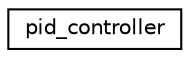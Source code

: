 digraph "Graphical Class Hierarchy"
{
 // LATEX_PDF_SIZE
  edge [fontname="Helvetica",fontsize="10",labelfontname="Helvetica",labelfontsize="10"];
  node [fontname="Helvetica",fontsize="10",shape=record];
  rankdir="LR";
  Node0 [label="pid_controller",height=0.2,width=0.4,color="black", fillcolor="white", style="filled",URL="$classpid__controller.html",tooltip=" "];
}

